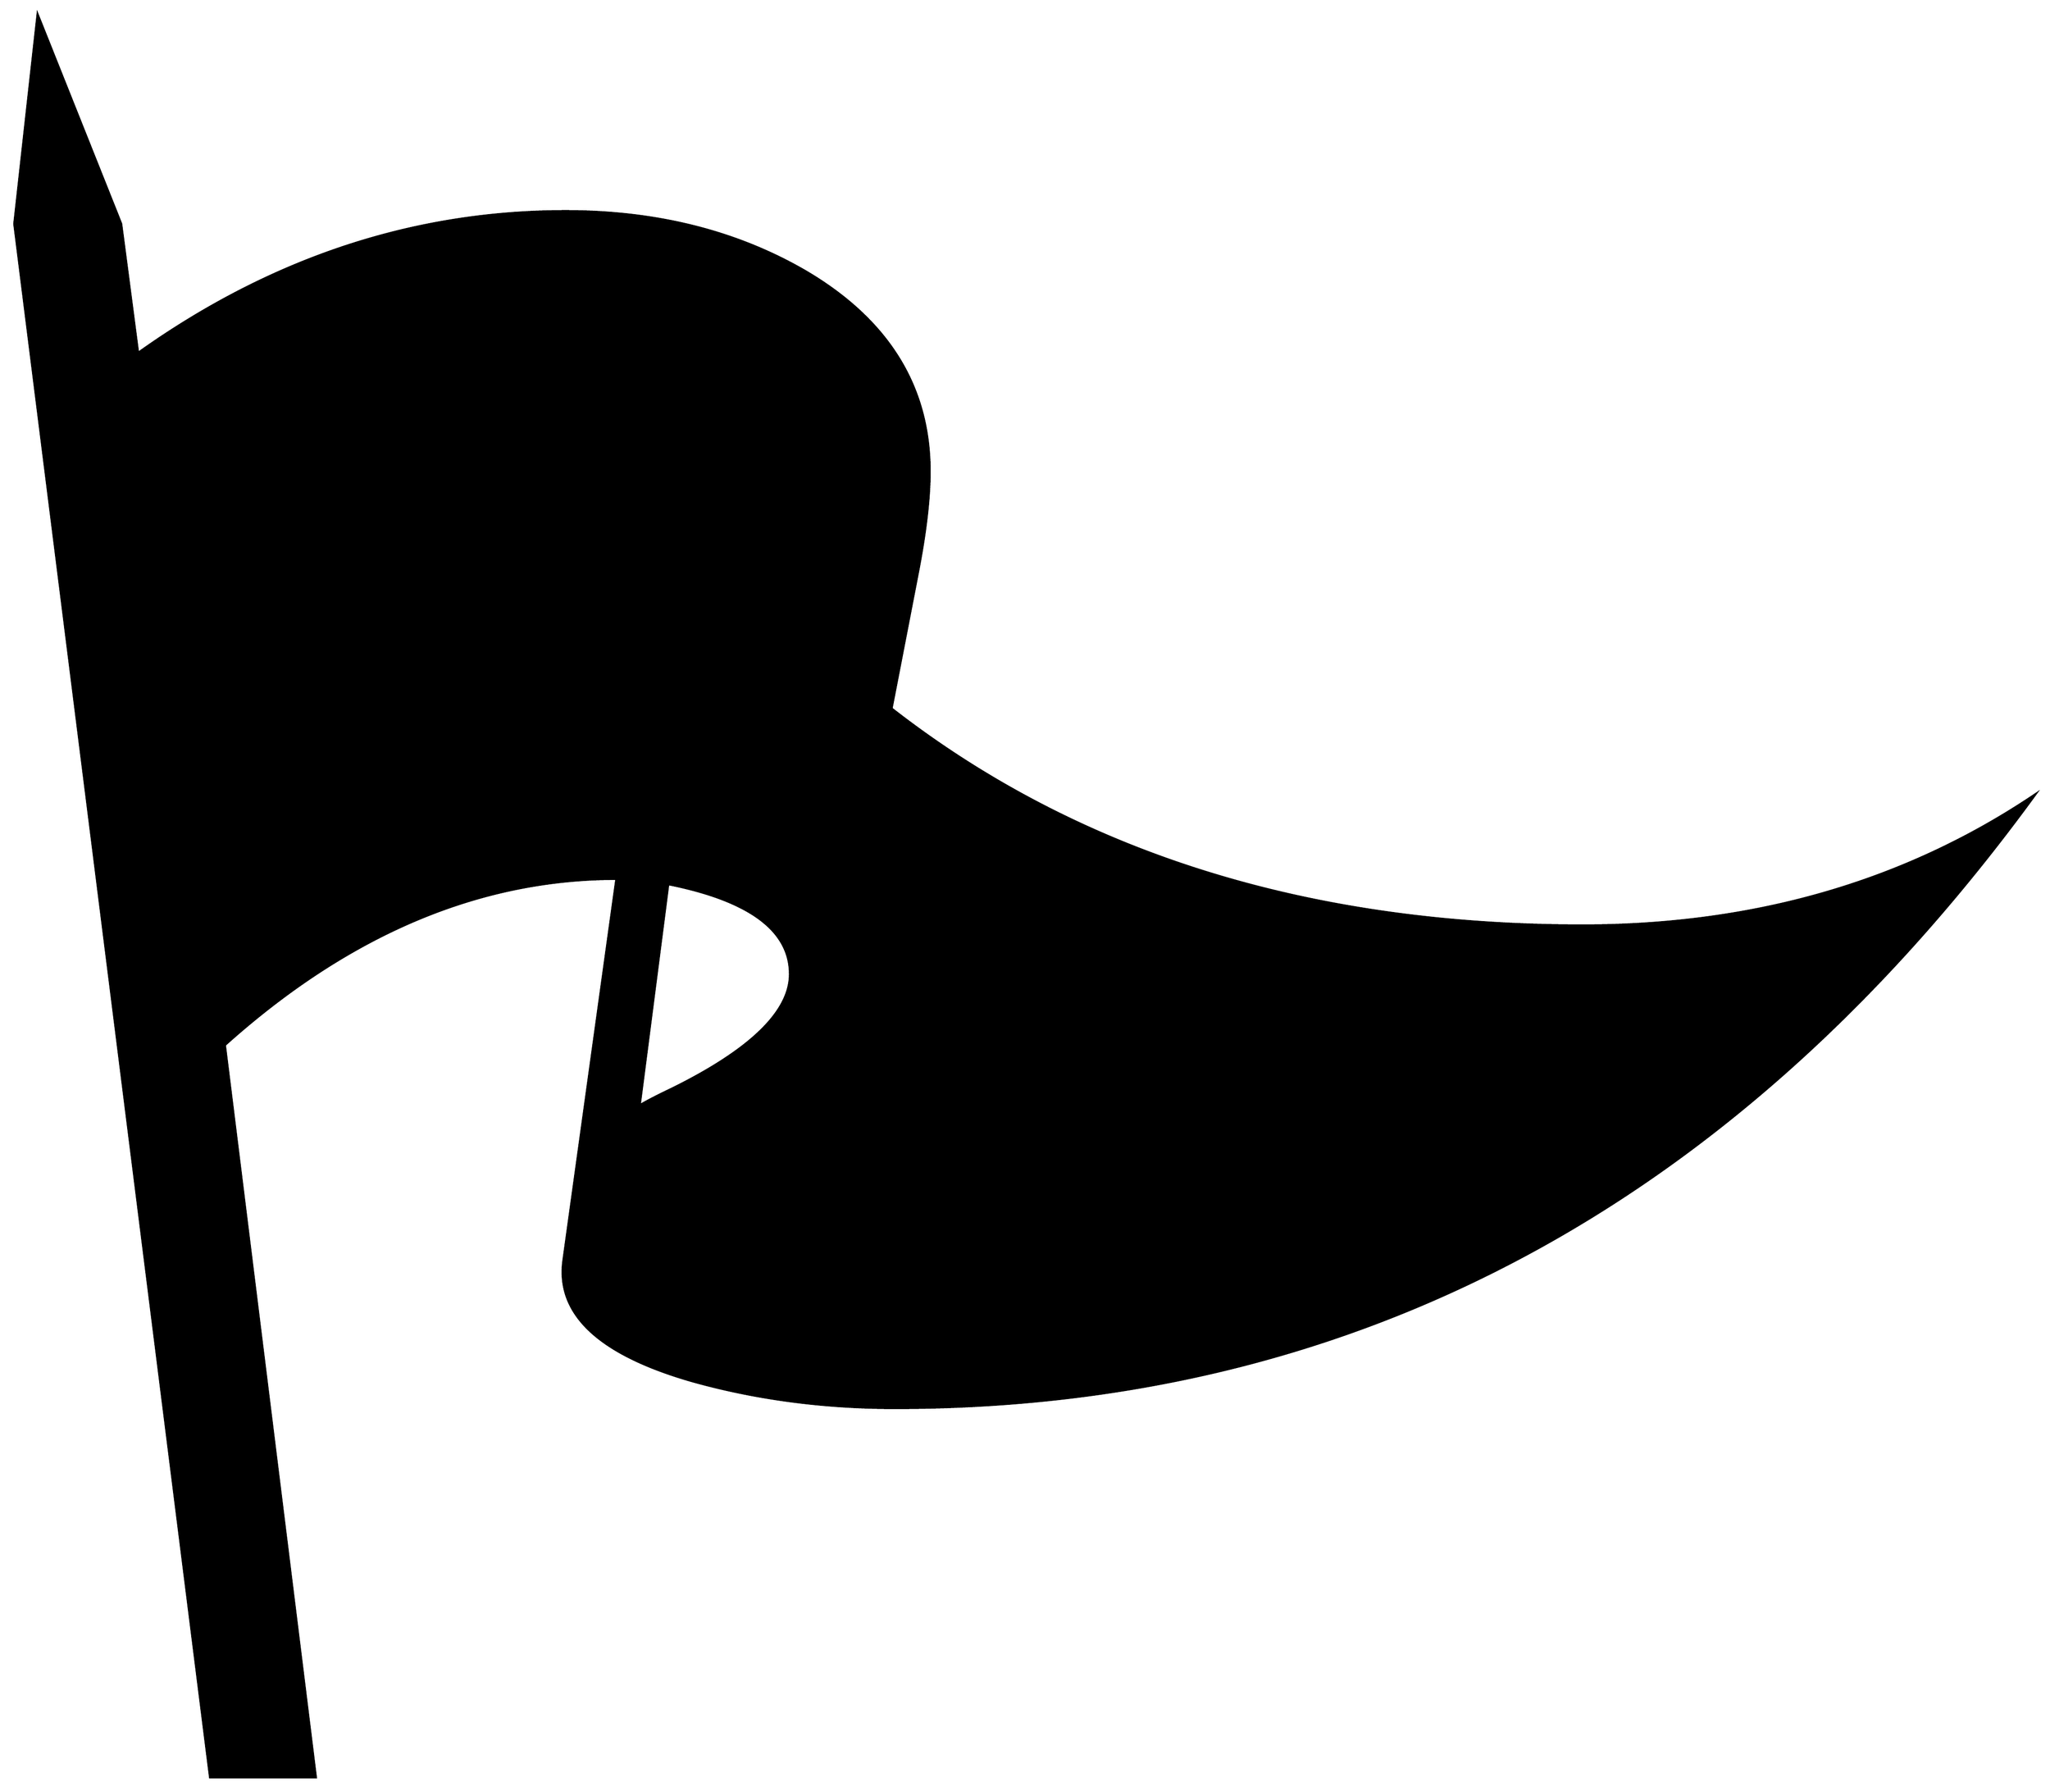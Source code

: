 


\begin{tikzpicture}[y=0.80pt, x=0.80pt, yscale=-1.0, xscale=1.0, inner sep=0pt, outer sep=0pt]
\begin{scope}[shift={(100.0,1897.0)},nonzero rule]
  \path[draw=.,fill=.,line width=1.600pt] (2083.0,-869.0) ..
    controls (1801.0,-482.333) and (1441.667,-289.0) ..
    (1005.0,-289.0) .. controls (938.333,-289.0) and
    (875.0,-297.333) .. (815.0,-314.0) .. controls (725.667,-339.333)
    and (684.667,-377.667) .. (692.0,-429.0) -- (742.0,-789.0) ..
    controls (612.0,-789.0) and (488.667,-736.667) .. (372.0,-632.0)
    -- (458.0,60.0) -- (358.0,60.0) -- (173.0,-1408.0) --
    (195.0,-1606.0) -- (274.0,-1408.0) -- (290.0,-1286.0) ..
    controls (415.333,-1375.333) and (550.0,-1420.0) ..
    (694.0,-1420.0) .. controls (780.0,-1420.0) and
    (855.667,-1401.0) .. (921.0,-1363.0) .. controls
    (999.0,-1317.0) and (1038.0,-1254.0) .. (1038.0,-1174.0) ..
    controls (1038.0,-1148.667) and (1034.333,-1117.0) ..
    (1027.0,-1079.0) -- (1002.0,-950.0) .. controls
    (1177.333,-813.333) and (1395.0,-745.0) .. (1655.0,-745.0) ..
    controls (1817.667,-745.0) and (1960.333,-786.333) ..
    (2083.0,-869.0) -- cycle(906.0,-699.0) .. controls
    (906.0,-740.333) and (867.667,-768.667) .. (791.0,-784.0) --
    (764.0,-575.0) .. controls (770.667,-579.0) and (781.0,-584.333)
    .. (795.0,-591.0) .. controls (869.0,-627.667) and
    (906.0,-663.667) .. (906.0,-699.0) -- cycle;
\end{scope}

\end{tikzpicture}

